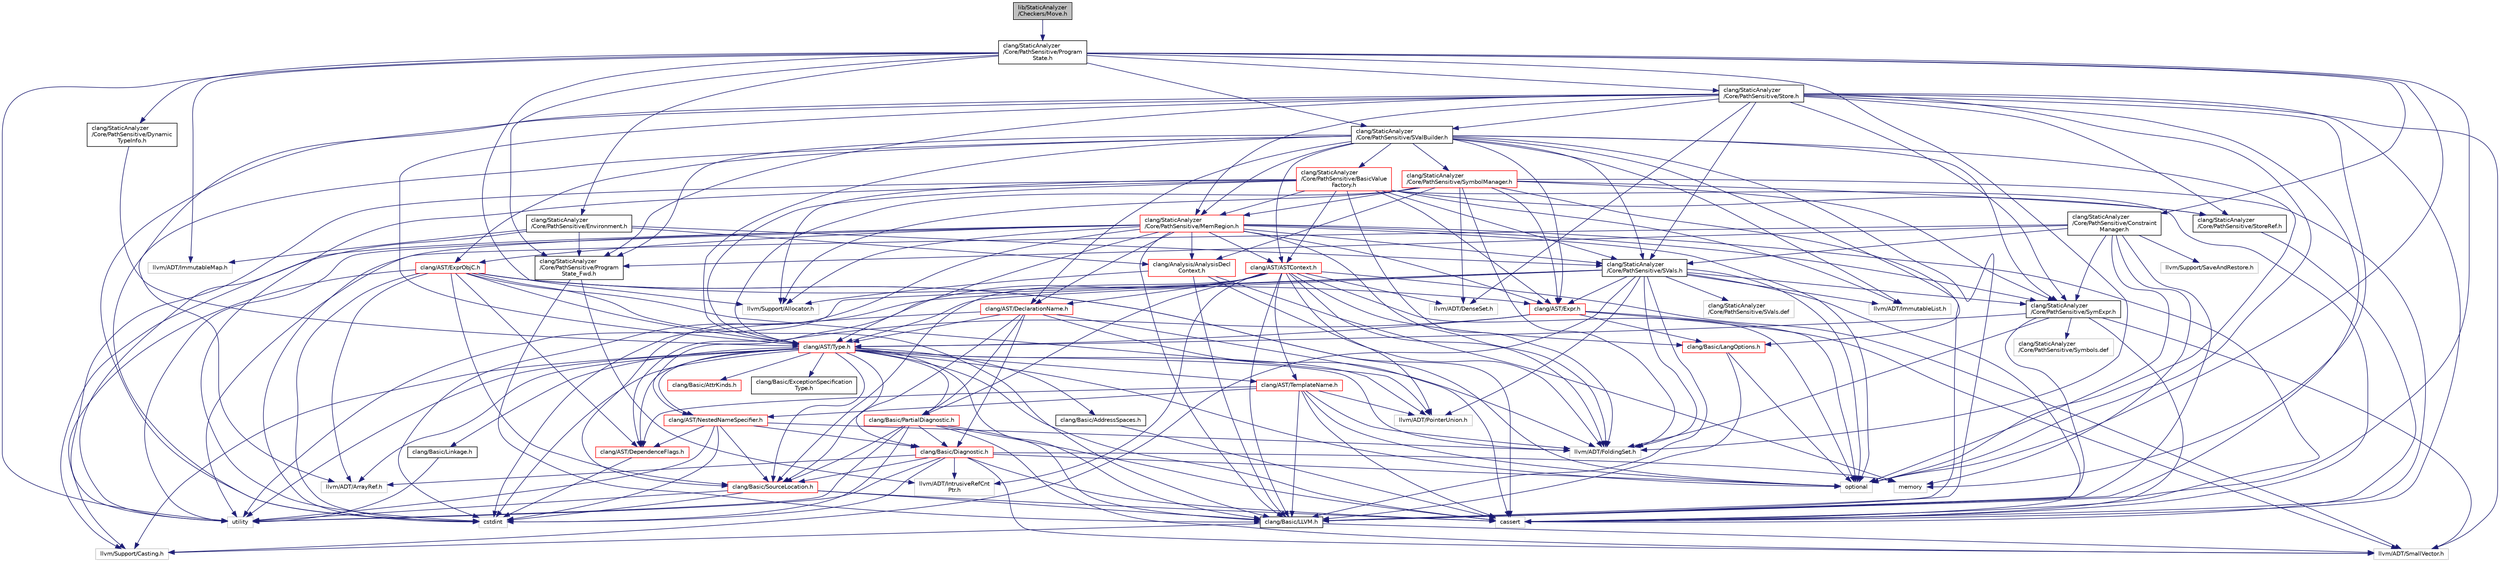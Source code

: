 digraph "lib/StaticAnalyzer/Checkers/Move.h"
{
 // LATEX_PDF_SIZE
  bgcolor="transparent";
  edge [fontname="Helvetica",fontsize="10",labelfontname="Helvetica",labelfontsize="10"];
  node [fontname="Helvetica",fontsize="10",shape=record];
  Node1 [label="lib/StaticAnalyzer\l/Checkers/Move.h",height=0.2,width=0.4,color="black", fillcolor="grey75", style="filled", fontcolor="black",tooltip=" "];
  Node1 -> Node2 [color="midnightblue",fontsize="10",style="solid",fontname="Helvetica"];
  Node2 [label="clang/StaticAnalyzer\l/Core/PathSensitive/Program\lState.h",height=0.2,width=0.4,color="black",URL="$ProgramState_8h.html",tooltip=" "];
  Node2 -> Node3 [color="midnightblue",fontsize="10",style="solid",fontname="Helvetica"];
  Node3 [label="clang/Basic/LLVM.h",height=0.2,width=0.4,color="black",URL="$LLVM_8h.html",tooltip=" "];
  Node3 -> Node4 [color="midnightblue",fontsize="10",style="solid",fontname="Helvetica"];
  Node4 [label="llvm/Support/Casting.h",height=0.2,width=0.4,color="grey75",tooltip=" "];
  Node3 -> Node5 [color="midnightblue",fontsize="10",style="solid",fontname="Helvetica"];
  Node5 [label="llvm/ADT/SmallVector.h",height=0.2,width=0.4,color="grey75",tooltip=" "];
  Node2 -> Node6 [color="midnightblue",fontsize="10",style="solid",fontname="Helvetica"];
  Node6 [label="clang/StaticAnalyzer\l/Core/PathSensitive/Constraint\lManager.h",height=0.2,width=0.4,color="black",URL="$ConstraintManager_8h.html",tooltip=" "];
  Node6 -> Node3 [color="midnightblue",fontsize="10",style="solid",fontname="Helvetica"];
  Node6 -> Node7 [color="midnightblue",fontsize="10",style="solid",fontname="Helvetica"];
  Node7 [label="clang/StaticAnalyzer\l/Core/PathSensitive/Program\lState_Fwd.h",height=0.2,width=0.4,color="black",URL="$ProgramState__Fwd_8h.html",tooltip=" "];
  Node7 -> Node3 [color="midnightblue",fontsize="10",style="solid",fontname="Helvetica"];
  Node7 -> Node8 [color="midnightblue",fontsize="10",style="solid",fontname="Helvetica"];
  Node8 [label="llvm/ADT/IntrusiveRefCnt\lPtr.h",height=0.2,width=0.4,color="grey75",tooltip=" "];
  Node6 -> Node9 [color="midnightblue",fontsize="10",style="solid",fontname="Helvetica"];
  Node9 [label="clang/StaticAnalyzer\l/Core/PathSensitive/SVals.h",height=0.2,width=0.4,color="black",URL="$SVals_8h.html",tooltip=" "];
  Node9 -> Node10 [color="midnightblue",fontsize="10",style="solid",fontname="Helvetica"];
  Node10 [label="clang/AST/Expr.h",height=0.2,width=0.4,color="red",URL="$Expr_8h.html",tooltip=" "];
  Node10 -> Node30 [color="midnightblue",fontsize="10",style="solid",fontname="Helvetica"];
  Node30 [label="clang/AST/DependenceFlags.h",height=0.2,width=0.4,color="red",URL="$DependenceFlags_8h.html",tooltip=" "];
  Node30 -> Node33 [color="midnightblue",fontsize="10",style="solid",fontname="Helvetica"];
  Node33 [label="cstdint",height=0.2,width=0.4,color="grey75",tooltip=" "];
  Node10 -> Node49 [color="midnightblue",fontsize="10",style="solid",fontname="Helvetica"];
  Node49 [label="clang/AST/Type.h",height=0.2,width=0.4,color="red",URL="$Type_8h.html",tooltip=" "];
  Node49 -> Node30 [color="midnightblue",fontsize="10",style="solid",fontname="Helvetica"];
  Node49 -> Node50 [color="midnightblue",fontsize="10",style="solid",fontname="Helvetica"];
  Node50 [label="clang/AST/NestedNameSpecifier.h",height=0.2,width=0.4,color="red",URL="$NestedNameSpecifier_8h.html",tooltip=" "];
  Node50 -> Node30 [color="midnightblue",fontsize="10",style="solid",fontname="Helvetica"];
  Node50 -> Node51 [color="midnightblue",fontsize="10",style="solid",fontname="Helvetica"];
  Node51 [label="clang/Basic/Diagnostic.h",height=0.2,width=0.4,color="red",URL="$Basic_2Diagnostic_8h.html",tooltip=" "];
  Node51 -> Node59 [color="midnightblue",fontsize="10",style="solid",fontname="Helvetica"];
  Node59 [label="clang/Basic/SourceLocation.h",height=0.2,width=0.4,color="red",URL="$SourceLocation_8h.html",tooltip=" "];
  Node59 -> Node3 [color="midnightblue",fontsize="10",style="solid",fontname="Helvetica"];
  Node59 -> Node23 [color="midnightblue",fontsize="10",style="solid",fontname="Helvetica"];
  Node23 [label="cassert",height=0.2,width=0.4,color="grey75",tooltip=" "];
  Node59 -> Node33 [color="midnightblue",fontsize="10",style="solid",fontname="Helvetica"];
  Node59 -> Node28 [color="midnightblue",fontsize="10",style="solid",fontname="Helvetica"];
  Node28 [label="utility",height=0.2,width=0.4,color="grey75",tooltip=" "];
  Node51 -> Node35 [color="midnightblue",fontsize="10",style="solid",fontname="Helvetica"];
  Node35 [label="llvm/ADT/ArrayRef.h",height=0.2,width=0.4,color="grey75",tooltip=" "];
  Node51 -> Node8 [color="midnightblue",fontsize="10",style="solid",fontname="Helvetica"];
  Node51 -> Node5 [color="midnightblue",fontsize="10",style="solid",fontname="Helvetica"];
  Node51 -> Node23 [color="midnightblue",fontsize="10",style="solid",fontname="Helvetica"];
  Node51 -> Node33 [color="midnightblue",fontsize="10",style="solid",fontname="Helvetica"];
  Node51 -> Node26 [color="midnightblue",fontsize="10",style="solid",fontname="Helvetica"];
  Node26 [label="memory",height=0.2,width=0.4,color="grey75",tooltip=" "];
  Node51 -> Node53 [color="midnightblue",fontsize="10",style="solid",fontname="Helvetica"];
  Node53 [label="optional",height=0.2,width=0.4,color="grey75",tooltip=" "];
  Node51 -> Node28 [color="midnightblue",fontsize="10",style="solid",fontname="Helvetica"];
  Node50 -> Node59 [color="midnightblue",fontsize="10",style="solid",fontname="Helvetica"];
  Node50 -> Node15 [color="midnightblue",fontsize="10",style="solid",fontname="Helvetica"];
  Node15 [label="llvm/ADT/FoldingSet.h",height=0.2,width=0.4,color="grey75",tooltip=" "];
  Node50 -> Node33 [color="midnightblue",fontsize="10",style="solid",fontname="Helvetica"];
  Node50 -> Node28 [color="midnightblue",fontsize="10",style="solid",fontname="Helvetica"];
  Node49 -> Node68 [color="midnightblue",fontsize="10",style="solid",fontname="Helvetica"];
  Node68 [label="clang/AST/TemplateName.h",height=0.2,width=0.4,color="red",URL="$TemplateName_8h.html",tooltip=" "];
  Node68 -> Node30 [color="midnightblue",fontsize="10",style="solid",fontname="Helvetica"];
  Node68 -> Node50 [color="midnightblue",fontsize="10",style="solid",fontname="Helvetica"];
  Node68 -> Node3 [color="midnightblue",fontsize="10",style="solid",fontname="Helvetica"];
  Node68 -> Node15 [color="midnightblue",fontsize="10",style="solid",fontname="Helvetica"];
  Node68 -> Node17 [color="midnightblue",fontsize="10",style="solid",fontname="Helvetica"];
  Node17 [label="llvm/ADT/PointerUnion.h",height=0.2,width=0.4,color="grey75",tooltip=" "];
  Node68 -> Node23 [color="midnightblue",fontsize="10",style="solid",fontname="Helvetica"];
  Node68 -> Node53 [color="midnightblue",fontsize="10",style="solid",fontname="Helvetica"];
  Node49 -> Node70 [color="midnightblue",fontsize="10",style="solid",fontname="Helvetica"];
  Node70 [label="clang/Basic/AddressSpaces.h",height=0.2,width=0.4,color="black",URL="$AddressSpaces_8h.html",tooltip=" "];
  Node70 -> Node23 [color="midnightblue",fontsize="10",style="solid",fontname="Helvetica"];
  Node49 -> Node71 [color="midnightblue",fontsize="10",style="solid",fontname="Helvetica"];
  Node71 [label="clang/Basic/AttrKinds.h",height=0.2,width=0.4,color="red",URL="$AttrKinds_8h.html",tooltip=" "];
  Node49 -> Node51 [color="midnightblue",fontsize="10",style="solid",fontname="Helvetica"];
  Node49 -> Node34 [color="midnightblue",fontsize="10",style="solid",fontname="Helvetica"];
  Node34 [label="clang/Basic/ExceptionSpecification\lType.h",height=0.2,width=0.4,color="black",URL="$ExceptionSpecificationType_8h.html",tooltip=" "];
  Node49 -> Node3 [color="midnightblue",fontsize="10",style="solid",fontname="Helvetica"];
  Node49 -> Node73 [color="midnightblue",fontsize="10",style="solid",fontname="Helvetica"];
  Node73 [label="clang/Basic/Linkage.h",height=0.2,width=0.4,color="black",URL="$include_2clang_2Basic_2Linkage_8h.html",tooltip=" "];
  Node73 -> Node28 [color="midnightblue",fontsize="10",style="solid",fontname="Helvetica"];
  Node49 -> Node74 [color="midnightblue",fontsize="10",style="solid",fontname="Helvetica"];
  Node74 [label="clang/Basic/PartialDiagnostic.h",height=0.2,width=0.4,color="red",URL="$PartialDiagnostic_8h.html",tooltip=" "];
  Node74 -> Node51 [color="midnightblue",fontsize="10",style="solid",fontname="Helvetica"];
  Node74 -> Node3 [color="midnightblue",fontsize="10",style="solid",fontname="Helvetica"];
  Node74 -> Node59 [color="midnightblue",fontsize="10",style="solid",fontname="Helvetica"];
  Node74 -> Node5 [color="midnightblue",fontsize="10",style="solid",fontname="Helvetica"];
  Node74 -> Node23 [color="midnightblue",fontsize="10",style="solid",fontname="Helvetica"];
  Node74 -> Node33 [color="midnightblue",fontsize="10",style="solid",fontname="Helvetica"];
  Node74 -> Node28 [color="midnightblue",fontsize="10",style="solid",fontname="Helvetica"];
  Node49 -> Node59 [color="midnightblue",fontsize="10",style="solid",fontname="Helvetica"];
  Node49 -> Node35 [color="midnightblue",fontsize="10",style="solid",fontname="Helvetica"];
  Node49 -> Node15 [color="midnightblue",fontsize="10",style="solid",fontname="Helvetica"];
  Node49 -> Node17 [color="midnightblue",fontsize="10",style="solid",fontname="Helvetica"];
  Node49 -> Node4 [color="midnightblue",fontsize="10",style="solid",fontname="Helvetica"];
  Node49 -> Node23 [color="midnightblue",fontsize="10",style="solid",fontname="Helvetica"];
  Node49 -> Node33 [color="midnightblue",fontsize="10",style="solid",fontname="Helvetica"];
  Node49 -> Node53 [color="midnightblue",fontsize="10",style="solid",fontname="Helvetica"];
  Node49 -> Node28 [color="midnightblue",fontsize="10",style="solid",fontname="Helvetica"];
  Node10 -> Node112 [color="midnightblue",fontsize="10",style="solid",fontname="Helvetica"];
  Node112 [label="clang/Basic/LangOptions.h",height=0.2,width=0.4,color="red",URL="$LangOptions_8h.html",tooltip=" "];
  Node112 -> Node3 [color="midnightblue",fontsize="10",style="solid",fontname="Helvetica"];
  Node112 -> Node53 [color="midnightblue",fontsize="10",style="solid",fontname="Helvetica"];
  Node10 -> Node5 [color="midnightblue",fontsize="10",style="solid",fontname="Helvetica"];
  Node10 -> Node53 [color="midnightblue",fontsize="10",style="solid",fontname="Helvetica"];
  Node9 -> Node49 [color="midnightblue",fontsize="10",style="solid",fontname="Helvetica"];
  Node9 -> Node3 [color="midnightblue",fontsize="10",style="solid",fontname="Helvetica"];
  Node9 -> Node134 [color="midnightblue",fontsize="10",style="solid",fontname="Helvetica"];
  Node134 [label="clang/StaticAnalyzer\l/Core/PathSensitive/SymExpr.h",height=0.2,width=0.4,color="black",URL="$SymExpr_8h.html",tooltip=" "];
  Node134 -> Node49 [color="midnightblue",fontsize="10",style="solid",fontname="Helvetica"];
  Node134 -> Node3 [color="midnightblue",fontsize="10",style="solid",fontname="Helvetica"];
  Node134 -> Node15 [color="midnightblue",fontsize="10",style="solid",fontname="Helvetica"];
  Node134 -> Node5 [color="midnightblue",fontsize="10",style="solid",fontname="Helvetica"];
  Node134 -> Node23 [color="midnightblue",fontsize="10",style="solid",fontname="Helvetica"];
  Node134 -> Node135 [color="midnightblue",fontsize="10",style="solid",fontname="Helvetica"];
  Node135 [label="clang/StaticAnalyzer\l/Core/PathSensitive/Symbols.def",height=0.2,width=0.4,color="grey75",tooltip=" "];
  Node9 -> Node15 [color="midnightblue",fontsize="10",style="solid",fontname="Helvetica"];
  Node9 -> Node136 [color="midnightblue",fontsize="10",style="solid",fontname="Helvetica"];
  Node136 [label="llvm/ADT/ImmutableList.h",height=0.2,width=0.4,color="grey75",tooltip=" "];
  Node9 -> Node17 [color="midnightblue",fontsize="10",style="solid",fontname="Helvetica"];
  Node9 -> Node4 [color="midnightblue",fontsize="10",style="solid",fontname="Helvetica"];
  Node9 -> Node23 [color="midnightblue",fontsize="10",style="solid",fontname="Helvetica"];
  Node9 -> Node33 [color="midnightblue",fontsize="10",style="solid",fontname="Helvetica"];
  Node9 -> Node53 [color="midnightblue",fontsize="10",style="solid",fontname="Helvetica"];
  Node9 -> Node28 [color="midnightblue",fontsize="10",style="solid",fontname="Helvetica"];
  Node9 -> Node137 [color="midnightblue",fontsize="10",style="solid",fontname="Helvetica"];
  Node137 [label="clang/StaticAnalyzer\l/Core/PathSensitive/SVals.def",height=0.2,width=0.4,color="grey75",tooltip=" "];
  Node6 -> Node134 [color="midnightblue",fontsize="10",style="solid",fontname="Helvetica"];
  Node6 -> Node138 [color="midnightblue",fontsize="10",style="solid",fontname="Helvetica"];
  Node138 [label="llvm/Support/SaveAndRestore.h",height=0.2,width=0.4,color="grey75",tooltip=" "];
  Node6 -> Node26 [color="midnightblue",fontsize="10",style="solid",fontname="Helvetica"];
  Node6 -> Node53 [color="midnightblue",fontsize="10",style="solid",fontname="Helvetica"];
  Node6 -> Node28 [color="midnightblue",fontsize="10",style="solid",fontname="Helvetica"];
  Node2 -> Node139 [color="midnightblue",fontsize="10",style="solid",fontname="Helvetica"];
  Node139 [label="clang/StaticAnalyzer\l/Core/PathSensitive/Dynamic\lTypeInfo.h",height=0.2,width=0.4,color="black",URL="$DynamicTypeInfo_8h.html",tooltip=" "];
  Node139 -> Node49 [color="midnightblue",fontsize="10",style="solid",fontname="Helvetica"];
  Node2 -> Node140 [color="midnightblue",fontsize="10",style="solid",fontname="Helvetica"];
  Node140 [label="clang/StaticAnalyzer\l/Core/PathSensitive/Environment.h",height=0.2,width=0.4,color="black",URL="$Environment_8h.html",tooltip=" "];
  Node140 -> Node141 [color="midnightblue",fontsize="10",style="solid",fontname="Helvetica"];
  Node141 [label="clang/Analysis/AnalysisDecl\lContext.h",height=0.2,width=0.4,color="red",URL="$AnalysisDeclContext_8h.html",tooltip=" "];
  Node141 -> Node3 [color="midnightblue",fontsize="10",style="solid",fontname="Helvetica"];
  Node141 -> Node15 [color="midnightblue",fontsize="10",style="solid",fontname="Helvetica"];
  Node141 -> Node91 [color="midnightblue",fontsize="10",style="solid",fontname="Helvetica"];
  Node91 [label="llvm/Support/Allocator.h",height=0.2,width=0.4,color="grey75",tooltip=" "];
  Node141 -> Node26 [color="midnightblue",fontsize="10",style="solid",fontname="Helvetica"];
  Node140 -> Node7 [color="midnightblue",fontsize="10",style="solid",fontname="Helvetica"];
  Node140 -> Node9 [color="midnightblue",fontsize="10",style="solid",fontname="Helvetica"];
  Node140 -> Node191 [color="midnightblue",fontsize="10",style="solid",fontname="Helvetica"];
  Node191 [label="llvm/ADT/ImmutableMap.h",height=0.2,width=0.4,color="grey75",tooltip=" "];
  Node140 -> Node28 [color="midnightblue",fontsize="10",style="solid",fontname="Helvetica"];
  Node2 -> Node7 [color="midnightblue",fontsize="10",style="solid",fontname="Helvetica"];
  Node2 -> Node192 [color="midnightblue",fontsize="10",style="solid",fontname="Helvetica"];
  Node192 [label="clang/StaticAnalyzer\l/Core/PathSensitive/SValBuilder.h",height=0.2,width=0.4,color="black",URL="$SValBuilder_8h.html",tooltip=" "];
  Node192 -> Node158 [color="midnightblue",fontsize="10",style="solid",fontname="Helvetica"];
  Node158 [label="clang/AST/ASTContext.h",height=0.2,width=0.4,color="red",URL="$ASTContext_8h.html",tooltip=" "];
  Node158 -> Node48 [color="midnightblue",fontsize="10",style="solid",fontname="Helvetica"];
  Node48 [label="clang/AST/DeclarationName.h",height=0.2,width=0.4,color="red",URL="$DeclarationName_8h.html",tooltip=" "];
  Node48 -> Node49 [color="midnightblue",fontsize="10",style="solid",fontname="Helvetica"];
  Node48 -> Node51 [color="midnightblue",fontsize="10",style="solid",fontname="Helvetica"];
  Node48 -> Node74 [color="midnightblue",fontsize="10",style="solid",fontname="Helvetica"];
  Node48 -> Node59 [color="midnightblue",fontsize="10",style="solid",fontname="Helvetica"];
  Node48 -> Node15 [color="midnightblue",fontsize="10",style="solid",fontname="Helvetica"];
  Node48 -> Node23 [color="midnightblue",fontsize="10",style="solid",fontname="Helvetica"];
  Node48 -> Node33 [color="midnightblue",fontsize="10",style="solid",fontname="Helvetica"];
  Node158 -> Node50 [color="midnightblue",fontsize="10",style="solid",fontname="Helvetica"];
  Node158 -> Node68 [color="midnightblue",fontsize="10",style="solid",fontname="Helvetica"];
  Node158 -> Node3 [color="midnightblue",fontsize="10",style="solid",fontname="Helvetica"];
  Node158 -> Node112 [color="midnightblue",fontsize="10",style="solid",fontname="Helvetica"];
  Node158 -> Node74 [color="midnightblue",fontsize="10",style="solid",fontname="Helvetica"];
  Node158 -> Node59 [color="midnightblue",fontsize="10",style="solid",fontname="Helvetica"];
  Node158 -> Node178 [color="midnightblue",fontsize="10",style="solid",fontname="Helvetica"];
  Node178 [label="llvm/ADT/DenseSet.h",height=0.2,width=0.4,color="grey75",tooltip=" "];
  Node158 -> Node15 [color="midnightblue",fontsize="10",style="solid",fontname="Helvetica"];
  Node158 -> Node8 [color="midnightblue",fontsize="10",style="solid",fontname="Helvetica"];
  Node158 -> Node17 [color="midnightblue",fontsize="10",style="solid",fontname="Helvetica"];
  Node158 -> Node5 [color="midnightblue",fontsize="10",style="solid",fontname="Helvetica"];
  Node158 -> Node53 [color="midnightblue",fontsize="10",style="solid",fontname="Helvetica"];
  Node192 -> Node48 [color="midnightblue",fontsize="10",style="solid",fontname="Helvetica"];
  Node192 -> Node10 [color="midnightblue",fontsize="10",style="solid",fontname="Helvetica"];
  Node192 -> Node183 [color="midnightblue",fontsize="10",style="solid",fontname="Helvetica"];
  Node183 [label="clang/AST/ExprObjC.h",height=0.2,width=0.4,color="red",URL="$ExprObjC_8h.html",tooltip=" "];
  Node183 -> Node30 [color="midnightblue",fontsize="10",style="solid",fontname="Helvetica"];
  Node183 -> Node10 [color="midnightblue",fontsize="10",style="solid",fontname="Helvetica"];
  Node183 -> Node49 [color="midnightblue",fontsize="10",style="solid",fontname="Helvetica"];
  Node183 -> Node3 [color="midnightblue",fontsize="10",style="solid",fontname="Helvetica"];
  Node183 -> Node59 [color="midnightblue",fontsize="10",style="solid",fontname="Helvetica"];
  Node183 -> Node35 [color="midnightblue",fontsize="10",style="solid",fontname="Helvetica"];
  Node183 -> Node17 [color="midnightblue",fontsize="10",style="solid",fontname="Helvetica"];
  Node183 -> Node4 [color="midnightblue",fontsize="10",style="solid",fontname="Helvetica"];
  Node183 -> Node23 [color="midnightblue",fontsize="10",style="solid",fontname="Helvetica"];
  Node183 -> Node33 [color="midnightblue",fontsize="10",style="solid",fontname="Helvetica"];
  Node183 -> Node53 [color="midnightblue",fontsize="10",style="solid",fontname="Helvetica"];
  Node192 -> Node49 [color="midnightblue",fontsize="10",style="solid",fontname="Helvetica"];
  Node192 -> Node3 [color="midnightblue",fontsize="10",style="solid",fontname="Helvetica"];
  Node192 -> Node112 [color="midnightblue",fontsize="10",style="solid",fontname="Helvetica"];
  Node192 -> Node193 [color="midnightblue",fontsize="10",style="solid",fontname="Helvetica"];
  Node193 [label="clang/StaticAnalyzer\l/Core/PathSensitive/BasicValue\lFactory.h",height=0.2,width=0.4,color="red",URL="$BasicValueFactory_8h.html",tooltip=" "];
  Node193 -> Node158 [color="midnightblue",fontsize="10",style="solid",fontname="Helvetica"];
  Node193 -> Node10 [color="midnightblue",fontsize="10",style="solid",fontname="Helvetica"];
  Node193 -> Node49 [color="midnightblue",fontsize="10",style="solid",fontname="Helvetica"];
  Node193 -> Node9 [color="midnightblue",fontsize="10",style="solid",fontname="Helvetica"];
  Node193 -> Node196 [color="midnightblue",fontsize="10",style="solid",fontname="Helvetica"];
  Node196 [label="clang/StaticAnalyzer\l/Core/PathSensitive/StoreRef.h",height=0.2,width=0.4,color="black",URL="$StoreRef_8h.html",tooltip=" "];
  Node196 -> Node23 [color="midnightblue",fontsize="10",style="solid",fontname="Helvetica"];
  Node193 -> Node197 [color="midnightblue",fontsize="10",style="solid",fontname="Helvetica"];
  Node197 [label="clang/StaticAnalyzer\l/Core/PathSensitive/MemRegion.h",height=0.2,width=0.4,color="red",URL="$MemRegion_8h.html",tooltip=" "];
  Node197 -> Node158 [color="midnightblue",fontsize="10",style="solid",fontname="Helvetica"];
  Node197 -> Node48 [color="midnightblue",fontsize="10",style="solid",fontname="Helvetica"];
  Node197 -> Node10 [color="midnightblue",fontsize="10",style="solid",fontname="Helvetica"];
  Node197 -> Node183 [color="midnightblue",fontsize="10",style="solid",fontname="Helvetica"];
  Node197 -> Node49 [color="midnightblue",fontsize="10",style="solid",fontname="Helvetica"];
  Node197 -> Node141 [color="midnightblue",fontsize="10",style="solid",fontname="Helvetica"];
  Node197 -> Node3 [color="midnightblue",fontsize="10",style="solid",fontname="Helvetica"];
  Node197 -> Node59 [color="midnightblue",fontsize="10",style="solid",fontname="Helvetica"];
  Node197 -> Node9 [color="midnightblue",fontsize="10",style="solid",fontname="Helvetica"];
  Node197 -> Node134 [color="midnightblue",fontsize="10",style="solid",fontname="Helvetica"];
  Node197 -> Node15 [color="midnightblue",fontsize="10",style="solid",fontname="Helvetica"];
  Node197 -> Node91 [color="midnightblue",fontsize="10",style="solid",fontname="Helvetica"];
  Node197 -> Node4 [color="midnightblue",fontsize="10",style="solid",fontname="Helvetica"];
  Node197 -> Node23 [color="midnightblue",fontsize="10",style="solid",fontname="Helvetica"];
  Node197 -> Node33 [color="midnightblue",fontsize="10",style="solid",fontname="Helvetica"];
  Node197 -> Node53 [color="midnightblue",fontsize="10",style="solid",fontname="Helvetica"];
  Node197 -> Node28 [color="midnightblue",fontsize="10",style="solid",fontname="Helvetica"];
  Node193 -> Node15 [color="midnightblue",fontsize="10",style="solid",fontname="Helvetica"];
  Node193 -> Node136 [color="midnightblue",fontsize="10",style="solid",fontname="Helvetica"];
  Node193 -> Node91 [color="midnightblue",fontsize="10",style="solid",fontname="Helvetica"];
  Node193 -> Node23 [color="midnightblue",fontsize="10",style="solid",fontname="Helvetica"];
  Node193 -> Node33 [color="midnightblue",fontsize="10",style="solid",fontname="Helvetica"];
  Node193 -> Node28 [color="midnightblue",fontsize="10",style="solid",fontname="Helvetica"];
  Node192 -> Node197 [color="midnightblue",fontsize="10",style="solid",fontname="Helvetica"];
  Node192 -> Node7 [color="midnightblue",fontsize="10",style="solid",fontname="Helvetica"];
  Node192 -> Node9 [color="midnightblue",fontsize="10",style="solid",fontname="Helvetica"];
  Node192 -> Node134 [color="midnightblue",fontsize="10",style="solid",fontname="Helvetica"];
  Node192 -> Node199 [color="midnightblue",fontsize="10",style="solid",fontname="Helvetica"];
  Node199 [label="clang/StaticAnalyzer\l/Core/PathSensitive/SymbolManager.h",height=0.2,width=0.4,color="red",URL="$SymbolManager_8h.html",tooltip=" "];
  Node199 -> Node10 [color="midnightblue",fontsize="10",style="solid",fontname="Helvetica"];
  Node199 -> Node49 [color="midnightblue",fontsize="10",style="solid",fontname="Helvetica"];
  Node199 -> Node141 [color="midnightblue",fontsize="10",style="solid",fontname="Helvetica"];
  Node199 -> Node3 [color="midnightblue",fontsize="10",style="solid",fontname="Helvetica"];
  Node199 -> Node197 [color="midnightblue",fontsize="10",style="solid",fontname="Helvetica"];
  Node199 -> Node196 [color="midnightblue",fontsize="10",style="solid",fontname="Helvetica"];
  Node199 -> Node134 [color="midnightblue",fontsize="10",style="solid",fontname="Helvetica"];
  Node199 -> Node178 [color="midnightblue",fontsize="10",style="solid",fontname="Helvetica"];
  Node199 -> Node15 [color="midnightblue",fontsize="10",style="solid",fontname="Helvetica"];
  Node199 -> Node91 [color="midnightblue",fontsize="10",style="solid",fontname="Helvetica"];
  Node199 -> Node23 [color="midnightblue",fontsize="10",style="solid",fontname="Helvetica"];
  Node192 -> Node136 [color="midnightblue",fontsize="10",style="solid",fontname="Helvetica"];
  Node192 -> Node33 [color="midnightblue",fontsize="10",style="solid",fontname="Helvetica"];
  Node192 -> Node53 [color="midnightblue",fontsize="10",style="solid",fontname="Helvetica"];
  Node2 -> Node200 [color="midnightblue",fontsize="10",style="solid",fontname="Helvetica"];
  Node200 [label="clang/StaticAnalyzer\l/Core/PathSensitive/Store.h",height=0.2,width=0.4,color="black",URL="$Store_8h.html",tooltip=" "];
  Node200 -> Node49 [color="midnightblue",fontsize="10",style="solid",fontname="Helvetica"];
  Node200 -> Node197 [color="midnightblue",fontsize="10",style="solid",fontname="Helvetica"];
  Node200 -> Node7 [color="midnightblue",fontsize="10",style="solid",fontname="Helvetica"];
  Node200 -> Node192 [color="midnightblue",fontsize="10",style="solid",fontname="Helvetica"];
  Node200 -> Node9 [color="midnightblue",fontsize="10",style="solid",fontname="Helvetica"];
  Node200 -> Node196 [color="midnightblue",fontsize="10",style="solid",fontname="Helvetica"];
  Node200 -> Node134 [color="midnightblue",fontsize="10",style="solid",fontname="Helvetica"];
  Node200 -> Node3 [color="midnightblue",fontsize="10",style="solid",fontname="Helvetica"];
  Node200 -> Node35 [color="midnightblue",fontsize="10",style="solid",fontname="Helvetica"];
  Node200 -> Node178 [color="midnightblue",fontsize="10",style="solid",fontname="Helvetica"];
  Node200 -> Node5 [color="midnightblue",fontsize="10",style="solid",fontname="Helvetica"];
  Node200 -> Node23 [color="midnightblue",fontsize="10",style="solid",fontname="Helvetica"];
  Node200 -> Node33 [color="midnightblue",fontsize="10",style="solid",fontname="Helvetica"];
  Node200 -> Node26 [color="midnightblue",fontsize="10",style="solid",fontname="Helvetica"];
  Node200 -> Node53 [color="midnightblue",fontsize="10",style="solid",fontname="Helvetica"];
  Node2 -> Node15 [color="midnightblue",fontsize="10",style="solid",fontname="Helvetica"];
  Node2 -> Node191 [color="midnightblue",fontsize="10",style="solid",fontname="Helvetica"];
  Node2 -> Node91 [color="midnightblue",fontsize="10",style="solid",fontname="Helvetica"];
  Node2 -> Node53 [color="midnightblue",fontsize="10",style="solid",fontname="Helvetica"];
  Node2 -> Node28 [color="midnightblue",fontsize="10",style="solid",fontname="Helvetica"];
}
